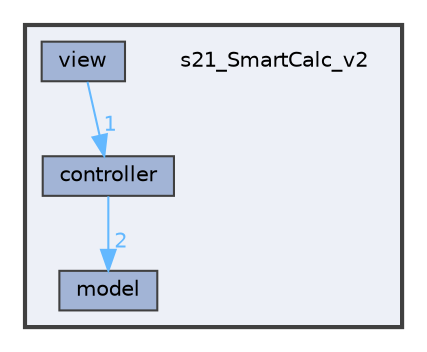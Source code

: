 digraph "s21_SmartCalc_v2"
{
 // LATEX_PDF_SIZE
  bgcolor="transparent";
  edge [fontname=Helvetica,fontsize=10,labelfontname=Helvetica,labelfontsize=10];
  node [fontname=Helvetica,fontsize=10,shape=box,height=0.2,width=0.4];
  compound=true
  subgraph clusterdir_f9b4a3e8e8b4cda273e0db56f2152fe6 {
    graph [ bgcolor="#edf0f7", pencolor="grey25", label="", fontname=Helvetica,fontsize=10 style="filled,bold", URL="dir_f9b4a3e8e8b4cda273e0db56f2152fe6.html",tooltip=""]
    dir_f9b4a3e8e8b4cda273e0db56f2152fe6 [shape=plaintext, label="s21_SmartCalc_v2"];
  dir_3c94610896232806b46b1200269b9bb2 [label="controller", fillcolor="#a2b4d6", color="grey25", style="filled", URL="dir_3c94610896232806b46b1200269b9bb2.html",tooltip=""];
  dir_966b79ed7d2a056d77a7a3ddddcb0c31 [label="model", fillcolor="#a2b4d6", color="grey25", style="filled", URL="dir_966b79ed7d2a056d77a7a3ddddcb0c31.html",tooltip=""];
  dir_c3e0c4cd20f4cd41005a2dd9452b8c7d [label="view", fillcolor="#a2b4d6", color="grey25", style="filled", URL="dir_c3e0c4cd20f4cd41005a2dd9452b8c7d.html",tooltip=""];
  }
  dir_3c94610896232806b46b1200269b9bb2->dir_966b79ed7d2a056d77a7a3ddddcb0c31 [headlabel="2", labeldistance=1.5 headhref="dir_000000_000001.html" href="dir_000000_000001.html" color="steelblue1" fontcolor="steelblue1"];
  dir_c3e0c4cd20f4cd41005a2dd9452b8c7d->dir_3c94610896232806b46b1200269b9bb2 [headlabel="1", labeldistance=1.5 headhref="dir_000003_000000.html" href="dir_000003_000000.html" color="steelblue1" fontcolor="steelblue1"];
}

